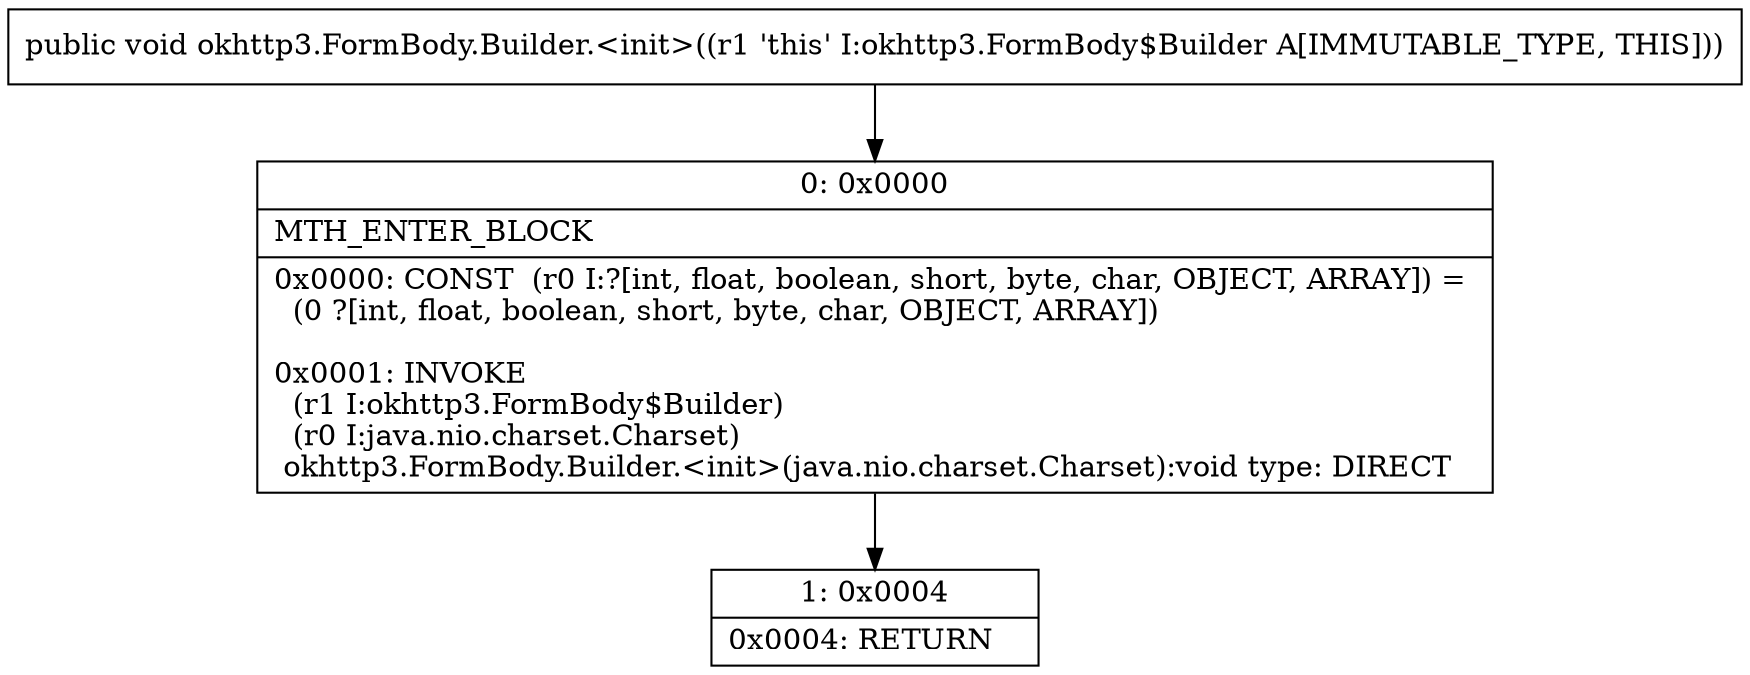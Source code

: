 digraph "CFG forokhttp3.FormBody.Builder.\<init\>()V" {
Node_0 [shape=record,label="{0\:\ 0x0000|MTH_ENTER_BLOCK\l|0x0000: CONST  (r0 I:?[int, float, boolean, short, byte, char, OBJECT, ARRAY]) = \l  (0 ?[int, float, boolean, short, byte, char, OBJECT, ARRAY])\l \l0x0001: INVOKE  \l  (r1 I:okhttp3.FormBody$Builder)\l  (r0 I:java.nio.charset.Charset)\l okhttp3.FormBody.Builder.\<init\>(java.nio.charset.Charset):void type: DIRECT \l}"];
Node_1 [shape=record,label="{1\:\ 0x0004|0x0004: RETURN   \l}"];
MethodNode[shape=record,label="{public void okhttp3.FormBody.Builder.\<init\>((r1 'this' I:okhttp3.FormBody$Builder A[IMMUTABLE_TYPE, THIS])) }"];
MethodNode -> Node_0;
Node_0 -> Node_1;
}

